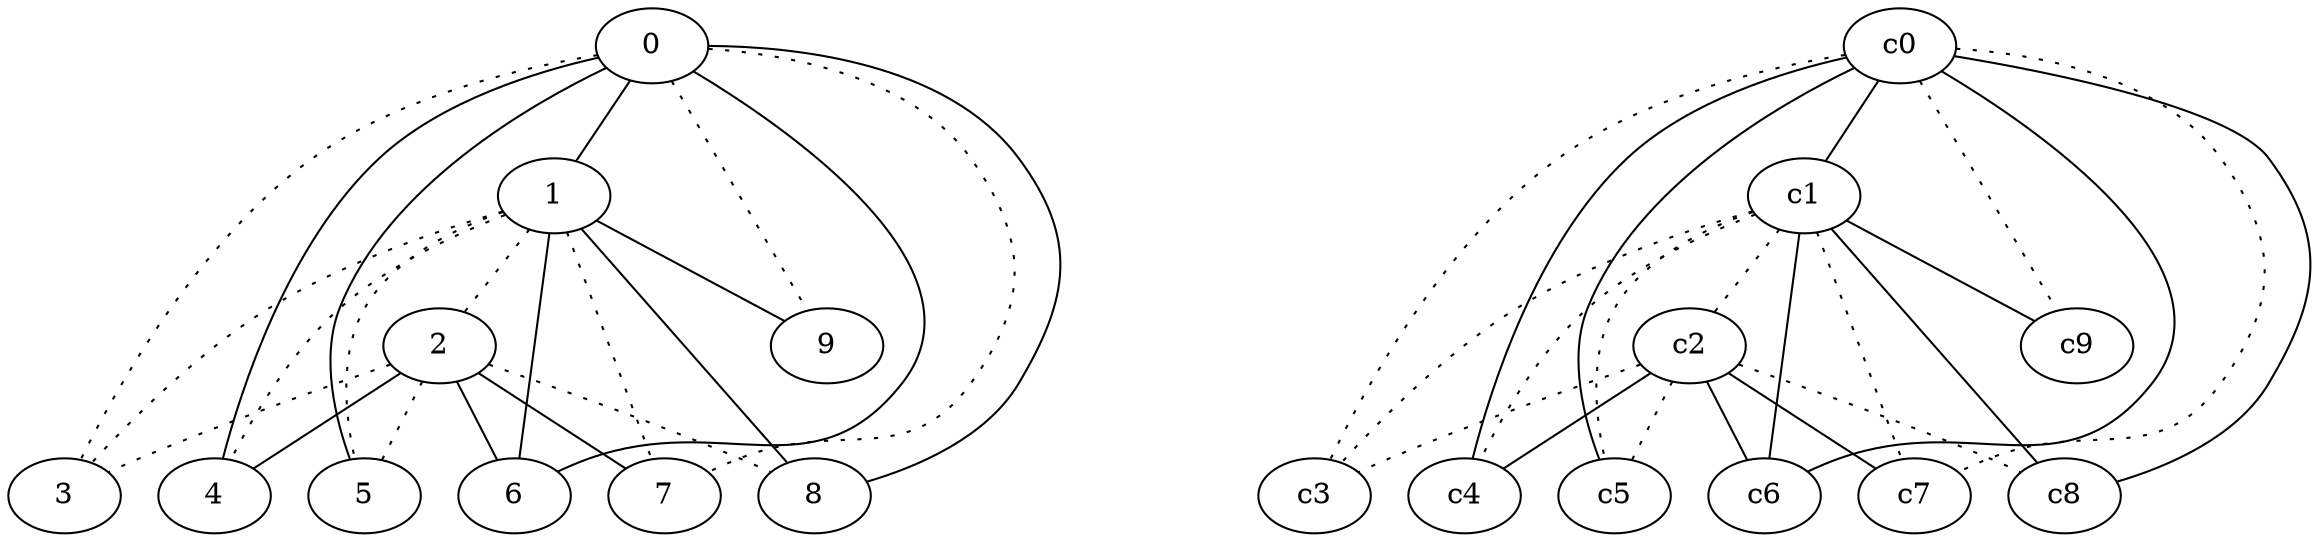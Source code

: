 graph {
a0[label=0];
a1[label=1];
a2[label=2];
a3[label=3];
a4[label=4];
a5[label=5];
a6[label=6];
a7[label=7];
a8[label=8];
a9[label=9];
a0 -- a1;
a0 -- a3 [style=dotted];
a0 -- a4;
a0 -- a5;
a0 -- a6;
a0 -- a7 [style=dotted];
a0 -- a8;
a0 -- a9 [style=dotted];
a1 -- a2 [style=dotted];
a1 -- a3 [style=dotted];
a1 -- a4 [style=dotted];
a1 -- a5 [style=dotted];
a1 -- a6;
a1 -- a7 [style=dotted];
a1 -- a8;
a1 -- a9;
a2 -- a3 [style=dotted];
a2 -- a4;
a2 -- a5 [style=dotted];
a2 -- a6;
a2 -- a7;
a2 -- a8 [style=dotted];
c0 -- c1;
c0 -- c3 [style=dotted];
c0 -- c4;
c0 -- c5;
c0 -- c6;
c0 -- c7 [style=dotted];
c0 -- c8;
c0 -- c9 [style=dotted];
c1 -- c2 [style=dotted];
c1 -- c3 [style=dotted];
c1 -- c4 [style=dotted];
c1 -- c5 [style=dotted];
c1 -- c6;
c1 -- c7 [style=dotted];
c1 -- c8;
c1 -- c9;
c2 -- c3 [style=dotted];
c2 -- c4;
c2 -- c5 [style=dotted];
c2 -- c6;
c2 -- c7;
c2 -- c8 [style=dotted];
}
